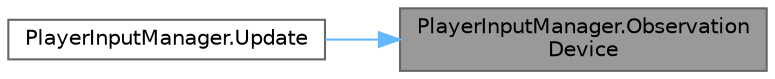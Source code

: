 digraph "PlayerInputManager.ObservationDevice"
{
 // LATEX_PDF_SIZE
  bgcolor="transparent";
  edge [fontname=Helvetica,fontsize=10,labelfontname=Helvetica,labelfontsize=10];
  node [fontname=Helvetica,fontsize=10,shape=box,height=0.2,width=0.4];
  rankdir="RL";
  Node1 [id="Node000001",label="PlayerInputManager.Observation\lDevice",height=0.2,width=0.4,color="gray40", fillcolor="grey60", style="filled", fontcolor="black",tooltip=" "];
  Node1 -> Node2 [id="edge1_Node000001_Node000002",dir="back",color="steelblue1",style="solid",tooltip=" "];
  Node2 [id="Node000002",label="PlayerInputManager.Update",height=0.2,width=0.4,color="grey40", fillcolor="white", style="filled",URL="$class_player_input_manager.html#a503d2a89cf9e4df92ed6f31cf49b92da",tooltip=" "];
}
